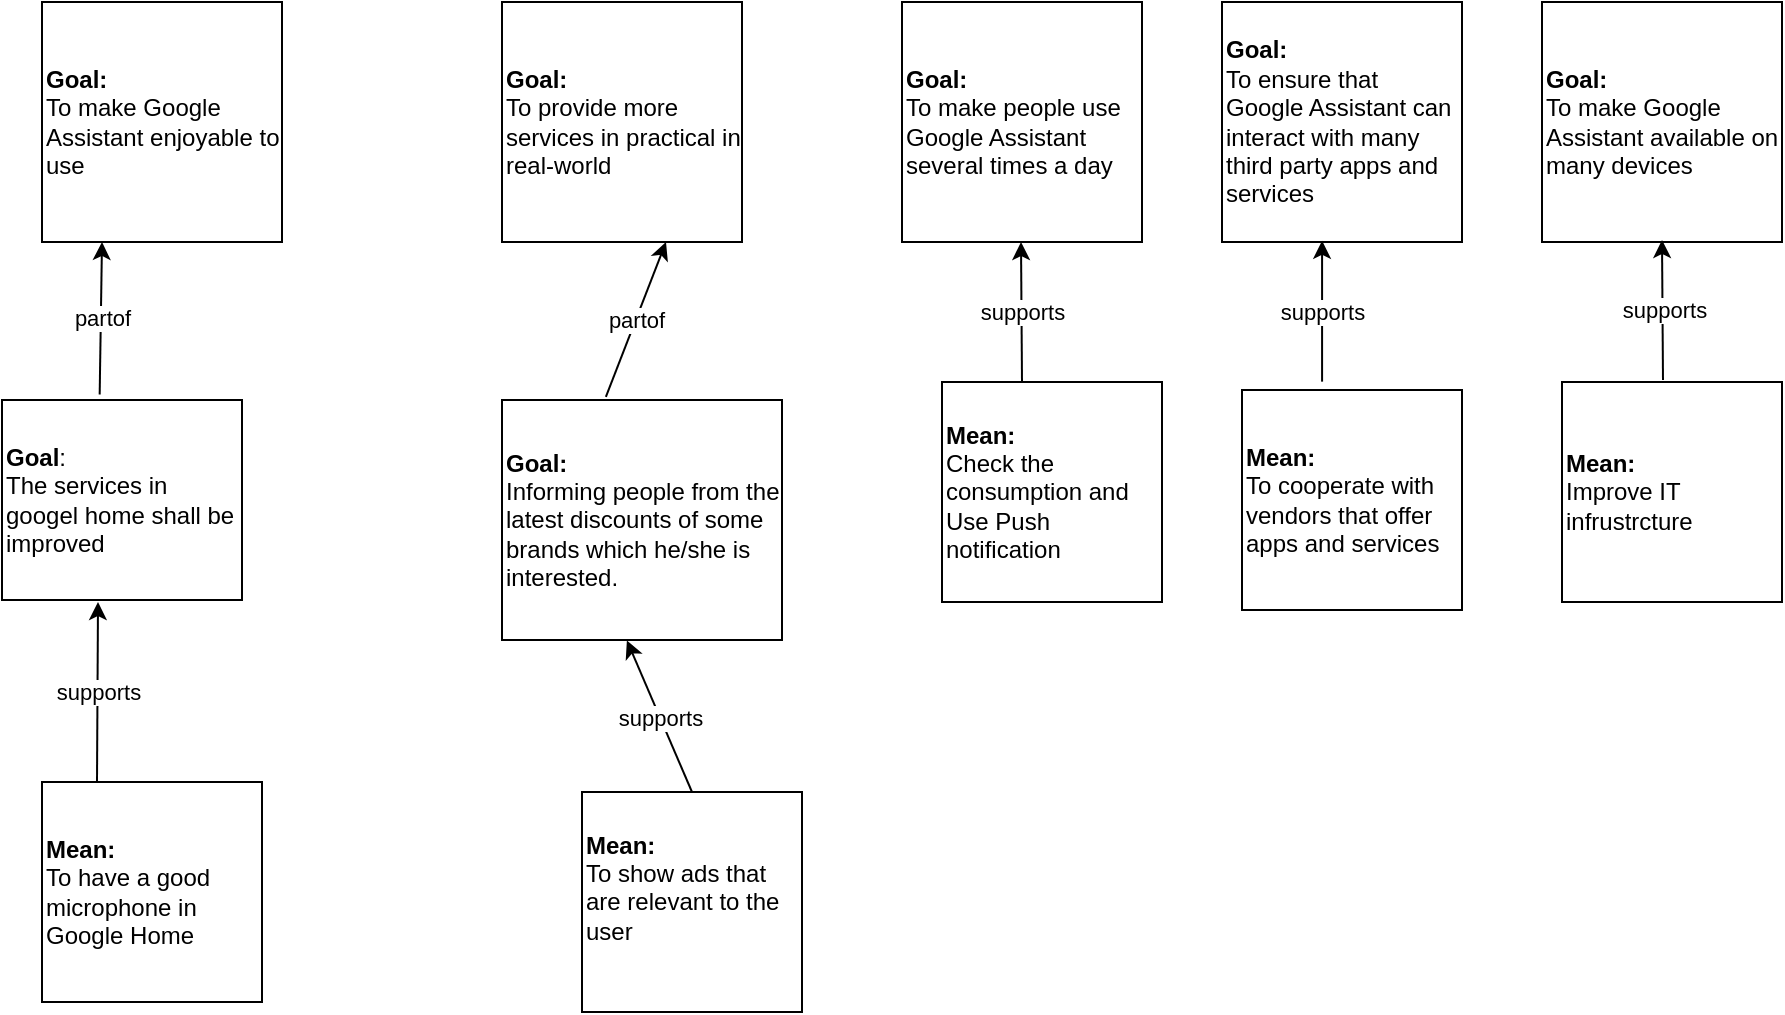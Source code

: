<mxfile version="15.1.1" type="github">
  <diagram id="hF1DCo-za6BDpXijDqXe" name="Page-1">
    <mxGraphModel dx="1038" dy="547" grid="1" gridSize="10" guides="1" tooltips="1" connect="1" arrows="1" fold="1" page="1" pageScale="1" pageWidth="850" pageHeight="1100" math="0" shadow="0">
      <root>
        <mxCell id="0" />
        <mxCell id="1" parent="0" />
        <mxCell id="qYQen40BbtpS6DdnJ-LU-4" value="&lt;b&gt;Goal:&lt;/b&gt;&lt;br&gt;&lt;div&gt;Informing people from the latest discounts of some brands which he/she is interested.&lt;br&gt;&lt;/div&gt;" style="rounded=0;whiteSpace=wrap;html=1;align=left;" parent="1" vertex="1">
          <mxGeometry x="330" y="209" width="140" height="120" as="geometry" />
        </mxCell>
        <mxCell id="qYQen40BbtpS6DdnJ-LU-7" value="&lt;b&gt;Mean:&lt;/b&gt;&lt;br&gt;&lt;div&gt;To show ads that are relevant to the user&lt;/div&gt;&lt;div&gt;&lt;br&gt;&lt;/div&gt;" style="whiteSpace=wrap;html=1;aspect=fixed;align=left;" parent="1" vertex="1">
          <mxGeometry x="370" y="405" width="110" height="110" as="geometry" />
        </mxCell>
        <mxCell id="IBMI4tn_m0O9jDeK7wMh-1" value="&lt;b&gt;Goal:&lt;/b&gt;&lt;br&gt;&lt;div&gt;To make people use Google Assistant several times a day&lt;br&gt;&lt;/div&gt;" style="whiteSpace=wrap;html=1;aspect=fixed;align=left;" parent="1" vertex="1">
          <mxGeometry x="530" y="10" width="120" height="120" as="geometry" />
        </mxCell>
        <mxCell id="IBMI4tn_m0O9jDeK7wMh-2" value="&lt;b&gt;Goal:&lt;/b&gt;&lt;br&gt;To make Google Assistant available on many devices" style="whiteSpace=wrap;html=1;aspect=fixed;align=left;" parent="1" vertex="1">
          <mxGeometry x="850" y="10" width="120" height="120" as="geometry" />
        </mxCell>
        <mxCell id="IBMI4tn_m0O9jDeK7wMh-5" value="&lt;b&gt;Goal:&lt;/b&gt;&lt;br&gt;&lt;div&gt;To make Google Assistant enjoyable to use&lt;br&gt;&lt;/div&gt;" style="whiteSpace=wrap;html=1;aspect=fixed;align=left;" parent="1" vertex="1">
          <mxGeometry x="100" y="10" width="120" height="120" as="geometry" />
        </mxCell>
        <mxCell id="IBMI4tn_m0O9jDeK7wMh-15" value="&lt;b&gt;Goal:&lt;/b&gt;&lt;br&gt;&lt;div&gt;To provide more services in practical in real-world&lt;br&gt;&lt;/div&gt;" style="whiteSpace=wrap;html=1;aspect=fixed;align=left;" parent="1" vertex="1">
          <mxGeometry x="330" y="10" width="120" height="120" as="geometry" />
        </mxCell>
        <mxCell id="IBMI4tn_m0O9jDeK7wMh-16" value="" style="endArrow=classic;html=1;exitX=0.371;exitY=-0.013;exitDx=0;exitDy=0;exitPerimeter=0;" parent="1" edge="1" source="qYQen40BbtpS6DdnJ-LU-4">
          <mxGeometry relative="1" as="geometry">
            <mxPoint x="413.2" y="190" as="sourcePoint" />
            <mxPoint x="412" y="130" as="targetPoint" />
          </mxGeometry>
        </mxCell>
        <mxCell id="IBMI4tn_m0O9jDeK7wMh-17" value="partof" style="edgeLabel;resizable=0;html=1;align=center;verticalAlign=middle;" parent="IBMI4tn_m0O9jDeK7wMh-16" connectable="0" vertex="1">
          <mxGeometry relative="1" as="geometry" />
        </mxCell>
        <mxCell id="KIbq9x-NmEHwbfyPO5Z1-1" value="&lt;div&gt;&lt;b&gt;Goal&lt;/b&gt;:&lt;/div&gt;The services in googel home shall be improved" style="rounded=0;whiteSpace=wrap;html=1;align=left;" vertex="1" parent="1">
          <mxGeometry x="80" y="209" width="120" height="100" as="geometry" />
        </mxCell>
        <mxCell id="KIbq9x-NmEHwbfyPO5Z1-2" value="" style="endArrow=classic;html=1;entryX=0.25;entryY=1;entryDx=0;entryDy=0;exitX=0.407;exitY=-0.028;exitDx=0;exitDy=0;exitPerimeter=0;" edge="1" parent="1" source="KIbq9x-NmEHwbfyPO5Z1-1" target="IBMI4tn_m0O9jDeK7wMh-5">
          <mxGeometry relative="1" as="geometry">
            <mxPoint x="130" y="200" as="sourcePoint" />
            <mxPoint x="10" y="130" as="targetPoint" />
          </mxGeometry>
        </mxCell>
        <mxCell id="KIbq9x-NmEHwbfyPO5Z1-3" value="partof" style="edgeLabel;resizable=0;html=1;align=center;verticalAlign=middle;" connectable="0" vertex="1" parent="KIbq9x-NmEHwbfyPO5Z1-2">
          <mxGeometry relative="1" as="geometry" />
        </mxCell>
        <mxCell id="KIbq9x-NmEHwbfyPO5Z1-4" value="&lt;b&gt;Mean:&lt;/b&gt;&lt;br&gt;To have a good microphone in Google Home" style="whiteSpace=wrap;html=1;aspect=fixed;align=left;" vertex="1" parent="1">
          <mxGeometry x="100" y="400" width="110" height="110" as="geometry" />
        </mxCell>
        <mxCell id="KIbq9x-NmEHwbfyPO5Z1-5" value="" style="endArrow=classic;html=1;exitX=0.25;exitY=0;exitDx=0;exitDy=0;" edge="1" parent="1" source="KIbq9x-NmEHwbfyPO5Z1-4">
          <mxGeometry relative="1" as="geometry">
            <mxPoint x="130" y="390" as="sourcePoint" />
            <mxPoint x="128" y="310" as="targetPoint" />
          </mxGeometry>
        </mxCell>
        <mxCell id="KIbq9x-NmEHwbfyPO5Z1-6" value="supports" style="edgeLabel;resizable=0;html=1;align=center;verticalAlign=middle;" connectable="0" vertex="1" parent="KIbq9x-NmEHwbfyPO5Z1-5">
          <mxGeometry relative="1" as="geometry" />
        </mxCell>
        <mxCell id="KIbq9x-NmEHwbfyPO5Z1-8" value="&lt;b&gt;Mean:&lt;/b&gt;&lt;br&gt;To cooperate with vendors that offer apps and services" style="whiteSpace=wrap;html=1;aspect=fixed;align=left;" vertex="1" parent="1">
          <mxGeometry x="700" y="204" width="110" height="110" as="geometry" />
        </mxCell>
        <mxCell id="KIbq9x-NmEHwbfyPO5Z1-9" value="" style="endArrow=classic;html=1;exitX=0.5;exitY=0;exitDx=0;exitDy=0;entryX=0.446;entryY=1.002;entryDx=0;entryDy=0;entryPerimeter=0;" edge="1" parent="1" source="qYQen40BbtpS6DdnJ-LU-7" target="qYQen40BbtpS6DdnJ-LU-4">
          <mxGeometry relative="1" as="geometry">
            <mxPoint x="424.04" y="400" as="sourcePoint" />
            <mxPoint x="422" y="330" as="targetPoint" />
          </mxGeometry>
        </mxCell>
        <mxCell id="KIbq9x-NmEHwbfyPO5Z1-10" value="supports" style="edgeLabel;resizable=0;html=1;align=center;verticalAlign=middle;" connectable="0" vertex="1" parent="KIbq9x-NmEHwbfyPO5Z1-9">
          <mxGeometry relative="1" as="geometry" />
        </mxCell>
        <mxCell id="KIbq9x-NmEHwbfyPO5Z1-16" value="&lt;b&gt;Mean:&lt;/b&gt;&lt;br&gt;Check the consumption and Use Push notification&amp;nbsp;" style="whiteSpace=wrap;html=1;aspect=fixed;align=left;" vertex="1" parent="1">
          <mxGeometry x="550" y="200" width="110" height="110" as="geometry" />
        </mxCell>
        <mxCell id="KIbq9x-NmEHwbfyPO5Z1-17" value="" style="endArrow=classic;html=1;entryX=0.333;entryY=1.014;entryDx=0;entryDy=0;entryPerimeter=0;" edge="1" parent="1">
          <mxGeometry relative="1" as="geometry">
            <mxPoint x="590" y="200" as="sourcePoint" />
            <mxPoint x="589.5" y="130" as="targetPoint" />
          </mxGeometry>
        </mxCell>
        <mxCell id="KIbq9x-NmEHwbfyPO5Z1-18" value="supports" style="edgeLabel;resizable=0;html=1;align=center;verticalAlign=middle;" connectable="0" vertex="1" parent="KIbq9x-NmEHwbfyPO5Z1-17">
          <mxGeometry relative="1" as="geometry" />
        </mxCell>
        <mxCell id="KIbq9x-NmEHwbfyPO5Z1-19" value="&lt;b&gt;Mean:&lt;/b&gt;&lt;br&gt;Improve IT infrustrcture" style="whiteSpace=wrap;html=1;aspect=fixed;align=left;" vertex="1" parent="1">
          <mxGeometry x="860" y="200" width="110" height="110" as="geometry" />
        </mxCell>
        <mxCell id="KIbq9x-NmEHwbfyPO5Z1-20" value="" style="endArrow=classic;html=1;entryX=0.333;entryY=1.014;entryDx=0;entryDy=0;entryPerimeter=0;" edge="1" parent="1">
          <mxGeometry relative="1" as="geometry">
            <mxPoint x="910.5" y="199" as="sourcePoint" />
            <mxPoint x="910" y="129" as="targetPoint" />
          </mxGeometry>
        </mxCell>
        <mxCell id="KIbq9x-NmEHwbfyPO5Z1-21" value="supports" style="edgeLabel;resizable=0;html=1;align=center;verticalAlign=middle;" connectable="0" vertex="1" parent="KIbq9x-NmEHwbfyPO5Z1-20">
          <mxGeometry relative="1" as="geometry" />
        </mxCell>
        <mxCell id="KIbq9x-NmEHwbfyPO5Z1-22" value="&lt;b&gt;Goal:&lt;br&gt;&lt;/b&gt;&lt;span&gt;To ensure that Google Assistant can interact with many third party apps and services&lt;/span&gt;&lt;b&gt;&lt;br&gt;&lt;/b&gt;" style="whiteSpace=wrap;html=1;aspect=fixed;align=left;" vertex="1" parent="1">
          <mxGeometry x="690" y="10" width="120" height="120" as="geometry" />
        </mxCell>
        <mxCell id="KIbq9x-NmEHwbfyPO5Z1-23" value="" style="endArrow=classic;html=1;entryX=0.417;entryY=0.995;entryDx=0;entryDy=0;entryPerimeter=0;exitX=0.364;exitY=-0.038;exitDx=0;exitDy=0;exitPerimeter=0;" edge="1" parent="1" source="KIbq9x-NmEHwbfyPO5Z1-8" target="KIbq9x-NmEHwbfyPO5Z1-22">
          <mxGeometry relative="1" as="geometry">
            <mxPoint x="740" y="190" as="sourcePoint" />
            <mxPoint x="740" y="150" as="targetPoint" />
          </mxGeometry>
        </mxCell>
        <mxCell id="KIbq9x-NmEHwbfyPO5Z1-24" value="supports" style="edgeLabel;resizable=0;html=1;align=center;verticalAlign=middle;" connectable="0" vertex="1" parent="KIbq9x-NmEHwbfyPO5Z1-23">
          <mxGeometry relative="1" as="geometry" />
        </mxCell>
      </root>
    </mxGraphModel>
  </diagram>
</mxfile>
